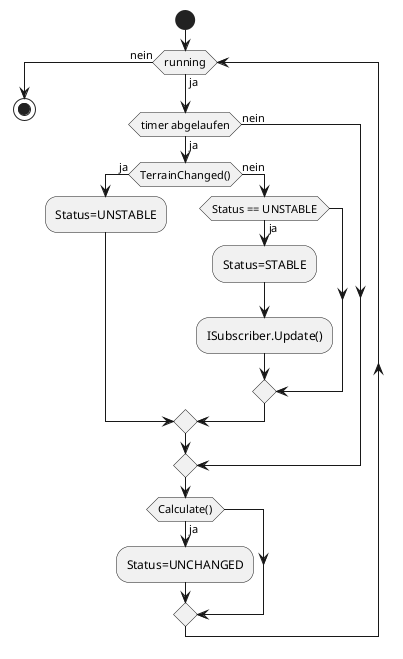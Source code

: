 @startuml
start
while (running) is (ja)
    if(timer abgelaufen) then (ja)
        if(TerrainChanged()) then (ja)
            :Status=UNSTABLE;
        else (nein)
            if (Status == UNSTABLE) then (ja)
                :Status=STABLE;
                :ISubscriber.Update();
            endif
        endif
    else (nein)
    endif
    if(Calculate()) then (ja)
        :Status=UNCHANGED;
    endif
endwhile (nein)
stop
@enduml
